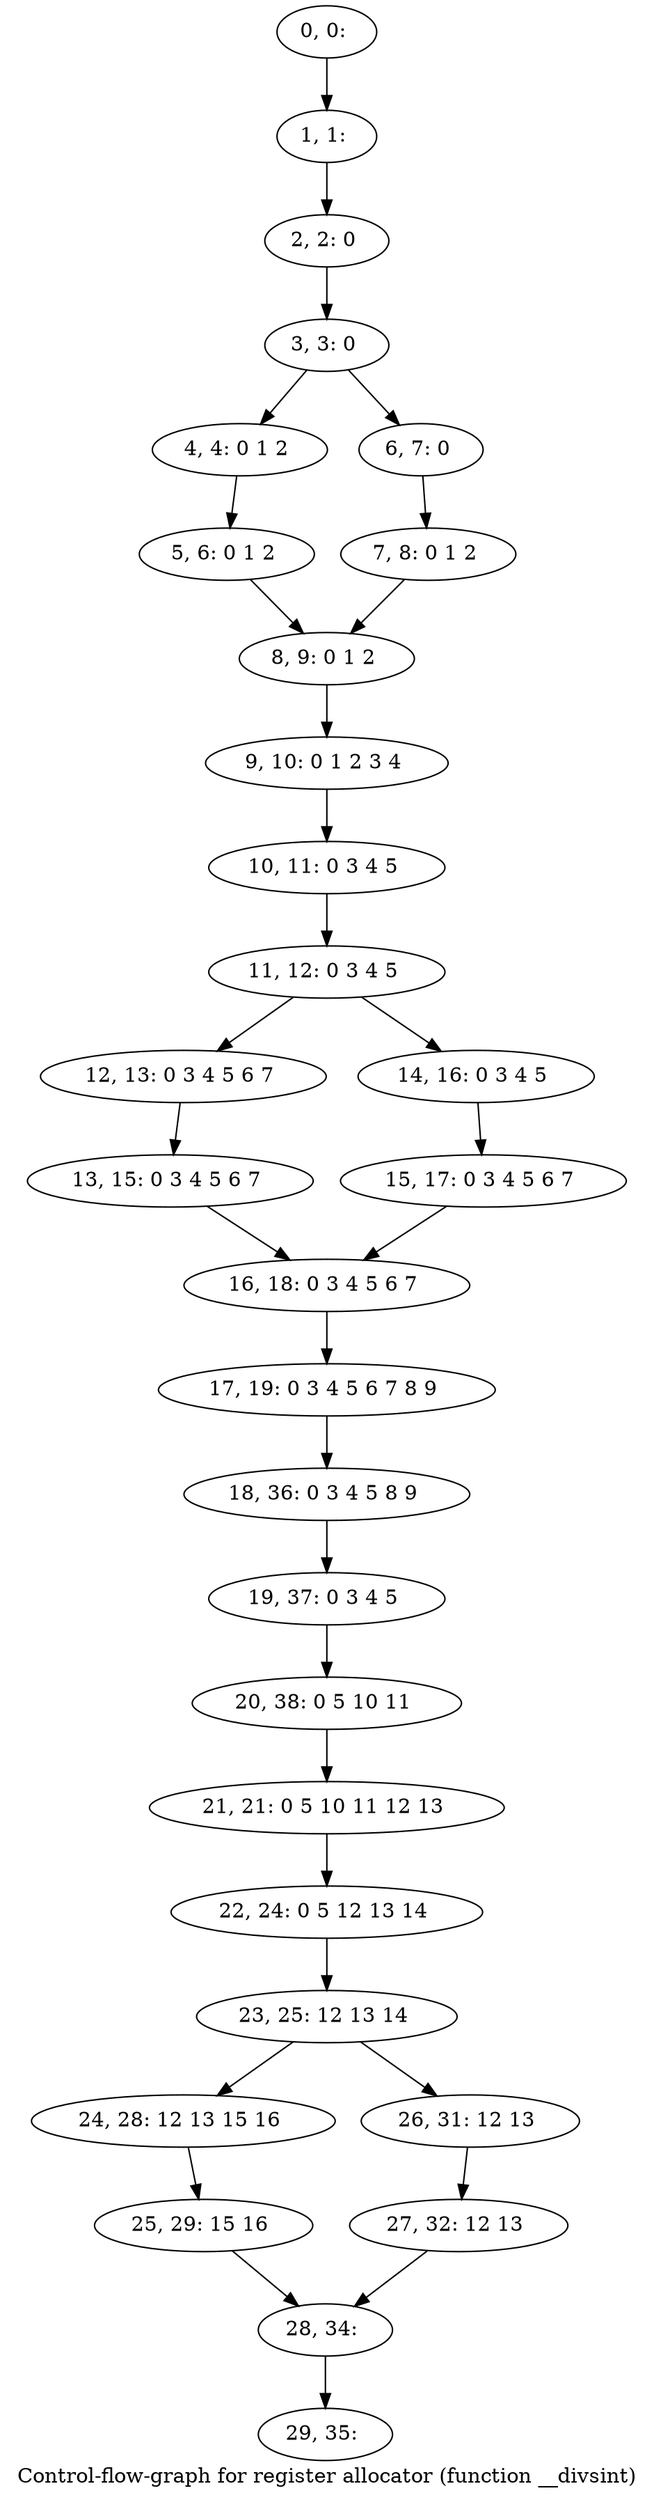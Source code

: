digraph G {
graph [label="Control-flow-graph for register allocator (function __divsint)"]
0[label="0, 0: "];
1[label="1, 1: "];
2[label="2, 2: 0 "];
3[label="3, 3: 0 "];
4[label="4, 4: 0 1 2 "];
5[label="5, 6: 0 1 2 "];
6[label="6, 7: 0 "];
7[label="7, 8: 0 1 2 "];
8[label="8, 9: 0 1 2 "];
9[label="9, 10: 0 1 2 3 4 "];
10[label="10, 11: 0 3 4 5 "];
11[label="11, 12: 0 3 4 5 "];
12[label="12, 13: 0 3 4 5 6 7 "];
13[label="13, 15: 0 3 4 5 6 7 "];
14[label="14, 16: 0 3 4 5 "];
15[label="15, 17: 0 3 4 5 6 7 "];
16[label="16, 18: 0 3 4 5 6 7 "];
17[label="17, 19: 0 3 4 5 6 7 8 9 "];
18[label="18, 36: 0 3 4 5 8 9 "];
19[label="19, 37: 0 3 4 5 "];
20[label="20, 38: 0 5 10 11 "];
21[label="21, 21: 0 5 10 11 12 13 "];
22[label="22, 24: 0 5 12 13 14 "];
23[label="23, 25: 12 13 14 "];
24[label="24, 28: 12 13 15 16 "];
25[label="25, 29: 15 16 "];
26[label="26, 31: 12 13 "];
27[label="27, 32: 12 13 "];
28[label="28, 34: "];
29[label="29, 35: "];
0->1 ;
1->2 ;
2->3 ;
3->4 ;
3->6 ;
4->5 ;
5->8 ;
6->7 ;
7->8 ;
8->9 ;
9->10 ;
10->11 ;
11->12 ;
11->14 ;
12->13 ;
13->16 ;
14->15 ;
15->16 ;
16->17 ;
17->18 ;
18->19 ;
19->20 ;
20->21 ;
21->22 ;
22->23 ;
23->24 ;
23->26 ;
24->25 ;
25->28 ;
26->27 ;
27->28 ;
28->29 ;
}
